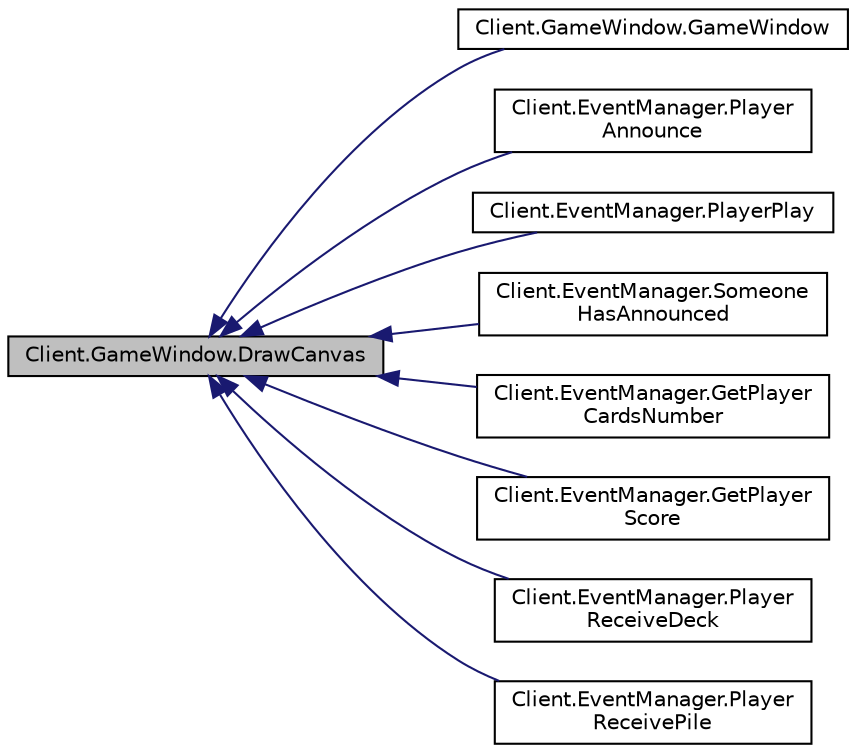 digraph "Client.GameWindow.DrawCanvas"
{
  edge [fontname="Helvetica",fontsize="10",labelfontname="Helvetica",labelfontsize="10"];
  node [fontname="Helvetica",fontsize="10",shape=record];
  rankdir="LR";
  Node1 [label="Client.GameWindow.DrawCanvas",height=0.2,width=0.4,color="black", fillcolor="grey75", style="filled", fontcolor="black"];
  Node1 -> Node2 [dir="back",color="midnightblue",fontsize="10",style="solid",fontname="Helvetica"];
  Node2 [label="Client.GameWindow.GameWindow",height=0.2,width=0.4,color="black", fillcolor="white", style="filled",URL="$class_client_1_1_game_window.html#afc1d45d2b704a4daf6a669e3e0e28f5f"];
  Node1 -> Node3 [dir="back",color="midnightblue",fontsize="10",style="solid",fontname="Helvetica"];
  Node3 [label="Client.EventManager.Player\lAnnounce",height=0.2,width=0.4,color="black", fillcolor="white", style="filled",URL="$class_client_1_1_event_manager.html#abd1cce780860d17af587ba718c07d33a"];
  Node1 -> Node4 [dir="back",color="midnightblue",fontsize="10",style="solid",fontname="Helvetica"];
  Node4 [label="Client.EventManager.PlayerPlay",height=0.2,width=0.4,color="black", fillcolor="white", style="filled",URL="$class_client_1_1_event_manager.html#a11c5ad80334ca0d83551fddb47194589"];
  Node1 -> Node5 [dir="back",color="midnightblue",fontsize="10",style="solid",fontname="Helvetica"];
  Node5 [label="Client.EventManager.Someone\lHasAnnounced",height=0.2,width=0.4,color="black", fillcolor="white", style="filled",URL="$class_client_1_1_event_manager.html#a65536bbfa18b0aaf02bf0a4dd1f6c1a0"];
  Node1 -> Node6 [dir="back",color="midnightblue",fontsize="10",style="solid",fontname="Helvetica"];
  Node6 [label="Client.EventManager.GetPlayer\lCardsNumber",height=0.2,width=0.4,color="black", fillcolor="white", style="filled",URL="$class_client_1_1_event_manager.html#ab2bcf174789c716591233351bb28d1e7"];
  Node1 -> Node7 [dir="back",color="midnightblue",fontsize="10",style="solid",fontname="Helvetica"];
  Node7 [label="Client.EventManager.GetPlayer\lScore",height=0.2,width=0.4,color="black", fillcolor="white", style="filled",URL="$class_client_1_1_event_manager.html#a0780cdbdad5e278920c1b01e81441e1a"];
  Node1 -> Node8 [dir="back",color="midnightblue",fontsize="10",style="solid",fontname="Helvetica"];
  Node8 [label="Client.EventManager.Player\lReceiveDeck",height=0.2,width=0.4,color="black", fillcolor="white", style="filled",URL="$class_client_1_1_event_manager.html#a78669a9c4545ffa2b35b8c2bfa750aa4"];
  Node1 -> Node9 [dir="back",color="midnightblue",fontsize="10",style="solid",fontname="Helvetica"];
  Node9 [label="Client.EventManager.Player\lReceivePile",height=0.2,width=0.4,color="black", fillcolor="white", style="filled",URL="$class_client_1_1_event_manager.html#a5876b23f48255516cf2f00052682e178"];
}

